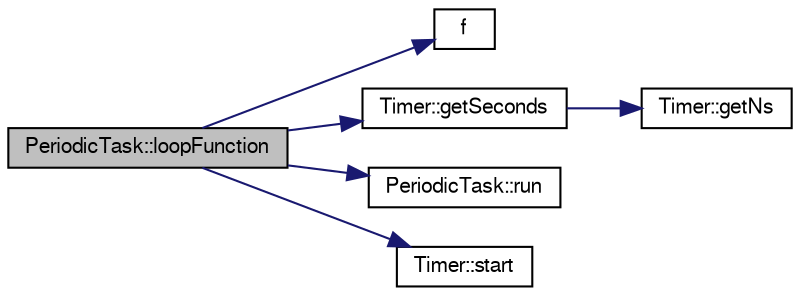 digraph "PeriodicTask::loopFunction"
{
  edge [fontname="FreeSans",fontsize="10",labelfontname="FreeSans",labelfontsize="10"];
  node [fontname="FreeSans",fontsize="10",shape=record];
  rankdir="LR";
  Node1 [label="PeriodicTask::loopFunction",height=0.2,width=0.4,color="black", fillcolor="grey75", style="filled", fontcolor="black"];
  Node1 -> Node2 [color="midnightblue",fontsize="10",style="solid",fontname="FreeSans"];
  Node2 [label="f",height=0.2,width=0.4,color="black", fillcolor="white", style="filled",URL="$dc/dd7/test__casadi_8cpp.html#ae20d7fba59865a21504b65cdb44cbfe5"];
  Node1 -> Node3 [color="midnightblue",fontsize="10",style="solid",fontname="FreeSans"];
  Node3 [label="Timer::getSeconds",height=0.2,width=0.4,color="black", fillcolor="white", style="filled",URL="$d8/d08/class_timer.html#aa42cb0519d30540b49a8c73f8ea81470"];
  Node3 -> Node4 [color="midnightblue",fontsize="10",style="solid",fontname="FreeSans"];
  Node4 [label="Timer::getNs",height=0.2,width=0.4,color="black", fillcolor="white", style="filled",URL="$d8/d08/class_timer.html#a737da4ccd6ba451d0c03b6c4fef6e5e9"];
  Node1 -> Node5 [color="midnightblue",fontsize="10",style="solid",fontname="FreeSans"];
  Node5 [label="PeriodicTask::run",height=0.2,width=0.4,color="black", fillcolor="white", style="filled",URL="$de/d2f/class_periodic_task.html#ae6976f44c995555b6403b38443fb2eb5"];
  Node1 -> Node6 [color="midnightblue",fontsize="10",style="solid",fontname="FreeSans"];
  Node6 [label="Timer::start",height=0.2,width=0.4,color="black", fillcolor="white", style="filled",URL="$d8/d08/class_timer.html#a3a8b5272198d029779dc9302a54305a8"];
}
